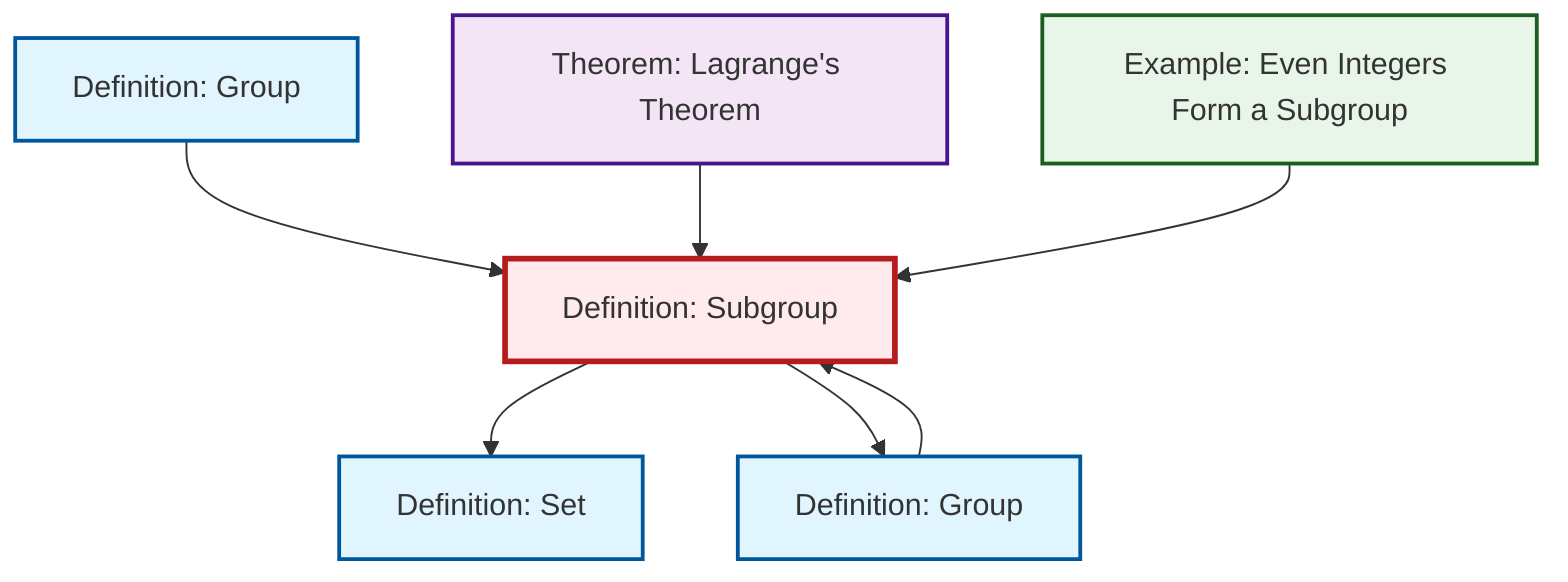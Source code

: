 graph TD
    classDef definition fill:#e1f5fe,stroke:#01579b,stroke-width:2px
    classDef theorem fill:#f3e5f5,stroke:#4a148c,stroke-width:2px
    classDef axiom fill:#fff3e0,stroke:#e65100,stroke-width:2px
    classDef example fill:#e8f5e9,stroke:#1b5e20,stroke-width:2px
    classDef current fill:#ffebee,stroke:#b71c1c,stroke-width:3px
    def-subgroup["Definition: Subgroup"]:::definition
    def-set["Definition: Set"]:::definition
    thm-lagrange["Theorem: Lagrange's Theorem"]:::theorem
    def-group["Definition: Group"]:::definition
    ex-even-integers-subgroup["Example: Even Integers Form a Subgroup"]:::example
    def-group-example["Definition: Group"]:::definition
    def-group-example --> def-subgroup
    def-subgroup --> def-set
    def-subgroup --> def-group
    def-group --> def-subgroup
    thm-lagrange --> def-subgroup
    ex-even-integers-subgroup --> def-subgroup
    class def-subgroup current